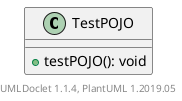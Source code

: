 @startuml

    class TestPOJO [[TestPOJO.html]] {
        +testPOJO(): void
    }


    center footer UMLDoclet 1.1.4, PlantUML 1.2019.05
@enduml
